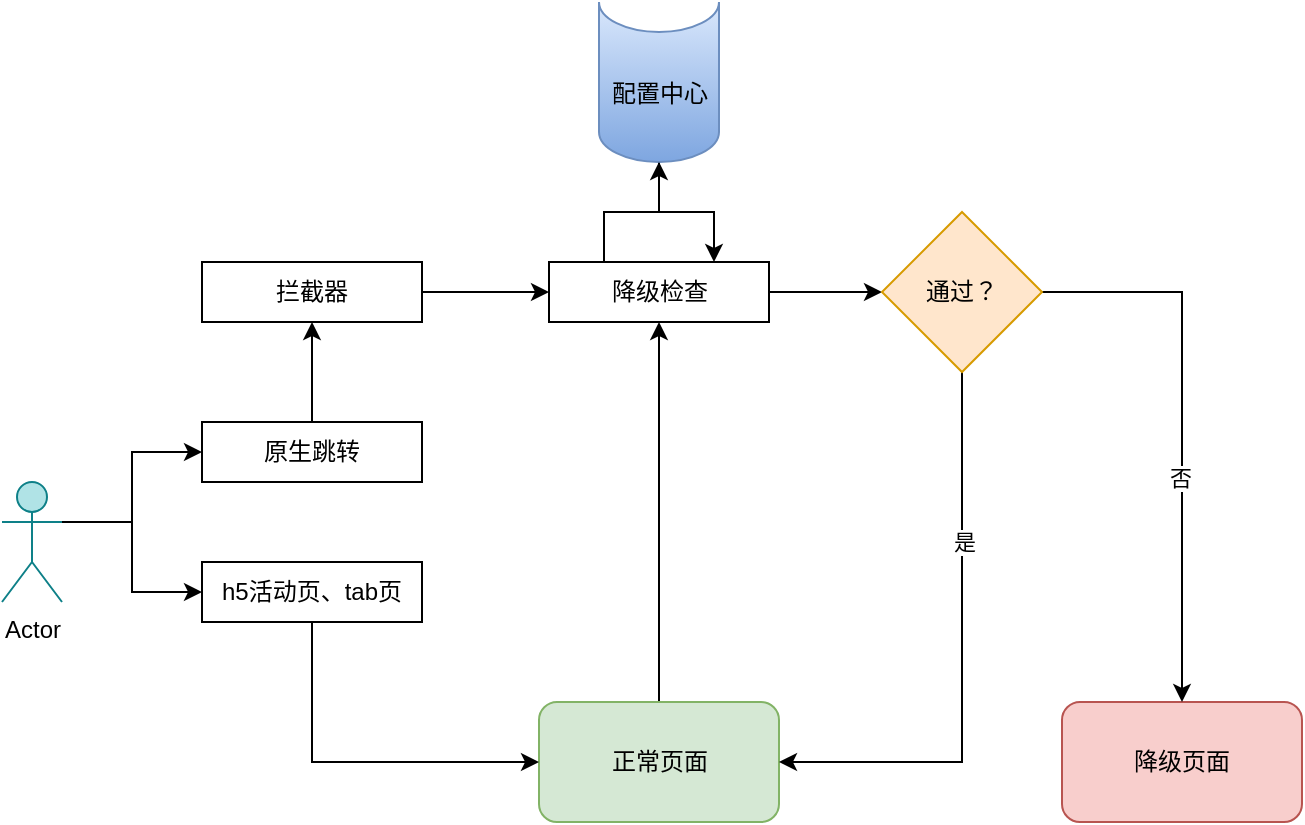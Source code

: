 <mxfile version="21.6.1" type="github">
  <diagram name="第 1 页" id="DPFTvWVqV_GQy59hADpS">
    <mxGraphModel dx="1306" dy="774" grid="0" gridSize="10" guides="1" tooltips="1" connect="1" arrows="1" fold="1" page="1" pageScale="1" pageWidth="827" pageHeight="1169" math="0" shadow="0">
      <root>
        <mxCell id="0" />
        <mxCell id="1" parent="0" />
        <mxCell id="xax-CZJjK8qX0Dn-KPKN-53" style="edgeStyle=orthogonalEdgeStyle;rounded=0;orthogonalLoop=1;jettySize=auto;html=1;exitX=0.5;exitY=0;exitDx=0;exitDy=0;entryX=0.5;entryY=1;entryDx=0;entryDy=0;" edge="1" parent="1" source="xax-CZJjK8qX0Dn-KPKN-1" target="xax-CZJjK8qX0Dn-KPKN-15">
          <mxGeometry relative="1" as="geometry" />
        </mxCell>
        <mxCell id="xax-CZJjK8qX0Dn-KPKN-1" value="正常页面" style="rounded=1;whiteSpace=wrap;html=1;fillColor=#d5e8d4;strokeColor=#82b366;" vertex="1" parent="1">
          <mxGeometry x="333.5" y="460" width="120" height="60" as="geometry" />
        </mxCell>
        <mxCell id="xax-CZJjK8qX0Dn-KPKN-42" style="edgeStyle=orthogonalEdgeStyle;rounded=0;orthogonalLoop=1;jettySize=auto;html=1;exitX=1;exitY=0.333;exitDx=0;exitDy=0;exitPerimeter=0;entryX=0;entryY=0.5;entryDx=0;entryDy=0;" edge="1" parent="1" source="xax-CZJjK8qX0Dn-KPKN-2" target="xax-CZJjK8qX0Dn-KPKN-40">
          <mxGeometry relative="1" as="geometry" />
        </mxCell>
        <mxCell id="xax-CZJjK8qX0Dn-KPKN-43" style="edgeStyle=orthogonalEdgeStyle;rounded=0;orthogonalLoop=1;jettySize=auto;html=1;exitX=1;exitY=0.333;exitDx=0;exitDy=0;exitPerimeter=0;" edge="1" parent="1" source="xax-CZJjK8qX0Dn-KPKN-2" target="xax-CZJjK8qX0Dn-KPKN-41">
          <mxGeometry relative="1" as="geometry" />
        </mxCell>
        <mxCell id="xax-CZJjK8qX0Dn-KPKN-2" value="Actor" style="shape=umlActor;verticalLabelPosition=bottom;verticalAlign=top;html=1;outlineConnect=0;fillColor=#b0e3e6;strokeColor=#0e8088;" vertex="1" parent="1">
          <mxGeometry x="65" y="350" width="30" height="60" as="geometry" />
        </mxCell>
        <mxCell id="xax-CZJjK8qX0Dn-KPKN-27" style="edgeStyle=orthogonalEdgeStyle;rounded=0;orthogonalLoop=1;jettySize=auto;html=1;exitX=1;exitY=0.5;exitDx=0;exitDy=0;entryX=0;entryY=0.5;entryDx=0;entryDy=0;" edge="1" parent="1" source="xax-CZJjK8qX0Dn-KPKN-3" target="xax-CZJjK8qX0Dn-KPKN-15">
          <mxGeometry relative="1" as="geometry" />
        </mxCell>
        <mxCell id="xax-CZJjK8qX0Dn-KPKN-3" value="拦截器" style="rounded=0;whiteSpace=wrap;html=1;" vertex="1" parent="1">
          <mxGeometry x="165" y="240" width="110" height="30" as="geometry" />
        </mxCell>
        <mxCell id="xax-CZJjK8qX0Dn-KPKN-22" style="edgeStyle=orthogonalEdgeStyle;rounded=0;orthogonalLoop=1;jettySize=auto;html=1;exitX=0.5;exitY=1;exitDx=0;exitDy=0;exitPerimeter=0;entryX=0.75;entryY=0;entryDx=0;entryDy=0;" edge="1" parent="1" source="xax-CZJjK8qX0Dn-KPKN-7" target="xax-CZJjK8qX0Dn-KPKN-15">
          <mxGeometry relative="1" as="geometry" />
        </mxCell>
        <mxCell id="xax-CZJjK8qX0Dn-KPKN-7" value="配置中心" style="shape=cylinder3;whiteSpace=wrap;html=1;boundedLbl=1;backgroundOutline=1;size=15;lid=0;fillColor=#dae8fc;strokeColor=#6c8ebf;gradientColor=#7ea6e0;" vertex="1" parent="1">
          <mxGeometry x="363.5" y="110" width="60" height="80" as="geometry" />
        </mxCell>
        <mxCell id="xax-CZJjK8qX0Dn-KPKN-21" style="edgeStyle=orthogonalEdgeStyle;rounded=0;orthogonalLoop=1;jettySize=auto;html=1;exitX=0.25;exitY=0;exitDx=0;exitDy=0;" edge="1" parent="1" source="xax-CZJjK8qX0Dn-KPKN-15" target="xax-CZJjK8qX0Dn-KPKN-7">
          <mxGeometry relative="1" as="geometry" />
        </mxCell>
        <mxCell id="xax-CZJjK8qX0Dn-KPKN-33" style="edgeStyle=orthogonalEdgeStyle;rounded=0;orthogonalLoop=1;jettySize=auto;html=1;exitX=1;exitY=0.5;exitDx=0;exitDy=0;entryX=0;entryY=0.5;entryDx=0;entryDy=0;" edge="1" parent="1" source="xax-CZJjK8qX0Dn-KPKN-15" target="xax-CZJjK8qX0Dn-KPKN-32">
          <mxGeometry relative="1" as="geometry" />
        </mxCell>
        <mxCell id="xax-CZJjK8qX0Dn-KPKN-15" value="降级检查" style="rounded=0;whiteSpace=wrap;html=1;" vertex="1" parent="1">
          <mxGeometry x="338.5" y="240" width="110" height="30" as="geometry" />
        </mxCell>
        <mxCell id="xax-CZJjK8qX0Dn-KPKN-30" value="降级页面" style="rounded=1;whiteSpace=wrap;html=1;fillColor=#f8cecc;strokeColor=#b85450;" vertex="1" parent="1">
          <mxGeometry x="595" y="460" width="120" height="60" as="geometry" />
        </mxCell>
        <mxCell id="xax-CZJjK8qX0Dn-KPKN-34" style="edgeStyle=orthogonalEdgeStyle;rounded=0;orthogonalLoop=1;jettySize=auto;html=1;exitX=1;exitY=0.5;exitDx=0;exitDy=0;" edge="1" parent="1" source="xax-CZJjK8qX0Dn-KPKN-32" target="xax-CZJjK8qX0Dn-KPKN-30">
          <mxGeometry relative="1" as="geometry" />
        </mxCell>
        <mxCell id="xax-CZJjK8qX0Dn-KPKN-35" value="否" style="edgeLabel;html=1;align=center;verticalAlign=middle;resizable=0;points=[];" vertex="1" connectable="0" parent="xax-CZJjK8qX0Dn-KPKN-34">
          <mxGeometry x="0.183" y="-1" relative="1" as="geometry">
            <mxPoint as="offset" />
          </mxGeometry>
        </mxCell>
        <mxCell id="xax-CZJjK8qX0Dn-KPKN-36" style="edgeStyle=orthogonalEdgeStyle;rounded=0;orthogonalLoop=1;jettySize=auto;html=1;exitX=0.5;exitY=1;exitDx=0;exitDy=0;entryX=1;entryY=0.5;entryDx=0;entryDy=0;" edge="1" parent="1" source="xax-CZJjK8qX0Dn-KPKN-32" target="xax-CZJjK8qX0Dn-KPKN-1">
          <mxGeometry relative="1" as="geometry" />
        </mxCell>
        <mxCell id="xax-CZJjK8qX0Dn-KPKN-37" value="是" style="edgeLabel;html=1;align=center;verticalAlign=middle;resizable=0;points=[];" vertex="1" connectable="0" parent="xax-CZJjK8qX0Dn-KPKN-36">
          <mxGeometry x="-0.406" y="1" relative="1" as="geometry">
            <mxPoint as="offset" />
          </mxGeometry>
        </mxCell>
        <mxCell id="xax-CZJjK8qX0Dn-KPKN-32" value="通过？" style="rhombus;whiteSpace=wrap;html=1;fillColor=#ffe6cc;strokeColor=#d79b00;" vertex="1" parent="1">
          <mxGeometry x="505" y="215" width="80" height="80" as="geometry" />
        </mxCell>
        <mxCell id="xax-CZJjK8qX0Dn-KPKN-44" style="edgeStyle=orthogonalEdgeStyle;rounded=0;orthogonalLoop=1;jettySize=auto;html=1;exitX=0.5;exitY=0;exitDx=0;exitDy=0;entryX=0.5;entryY=1;entryDx=0;entryDy=0;" edge="1" parent="1" source="xax-CZJjK8qX0Dn-KPKN-40" target="xax-CZJjK8qX0Dn-KPKN-3">
          <mxGeometry relative="1" as="geometry" />
        </mxCell>
        <mxCell id="xax-CZJjK8qX0Dn-KPKN-40" value="原生跳转" style="rounded=0;whiteSpace=wrap;html=1;" vertex="1" parent="1">
          <mxGeometry x="165" y="320" width="110" height="30" as="geometry" />
        </mxCell>
        <mxCell id="xax-CZJjK8qX0Dn-KPKN-45" style="edgeStyle=orthogonalEdgeStyle;rounded=0;orthogonalLoop=1;jettySize=auto;html=1;exitX=0.5;exitY=1;exitDx=0;exitDy=0;entryX=0;entryY=0.5;entryDx=0;entryDy=0;" edge="1" parent="1" source="xax-CZJjK8qX0Dn-KPKN-41" target="xax-CZJjK8qX0Dn-KPKN-1">
          <mxGeometry relative="1" as="geometry" />
        </mxCell>
        <mxCell id="xax-CZJjK8qX0Dn-KPKN-41" value="h5活动页、tab页" style="rounded=0;whiteSpace=wrap;html=1;" vertex="1" parent="1">
          <mxGeometry x="165" y="390" width="110" height="30" as="geometry" />
        </mxCell>
      </root>
    </mxGraphModel>
  </diagram>
</mxfile>

